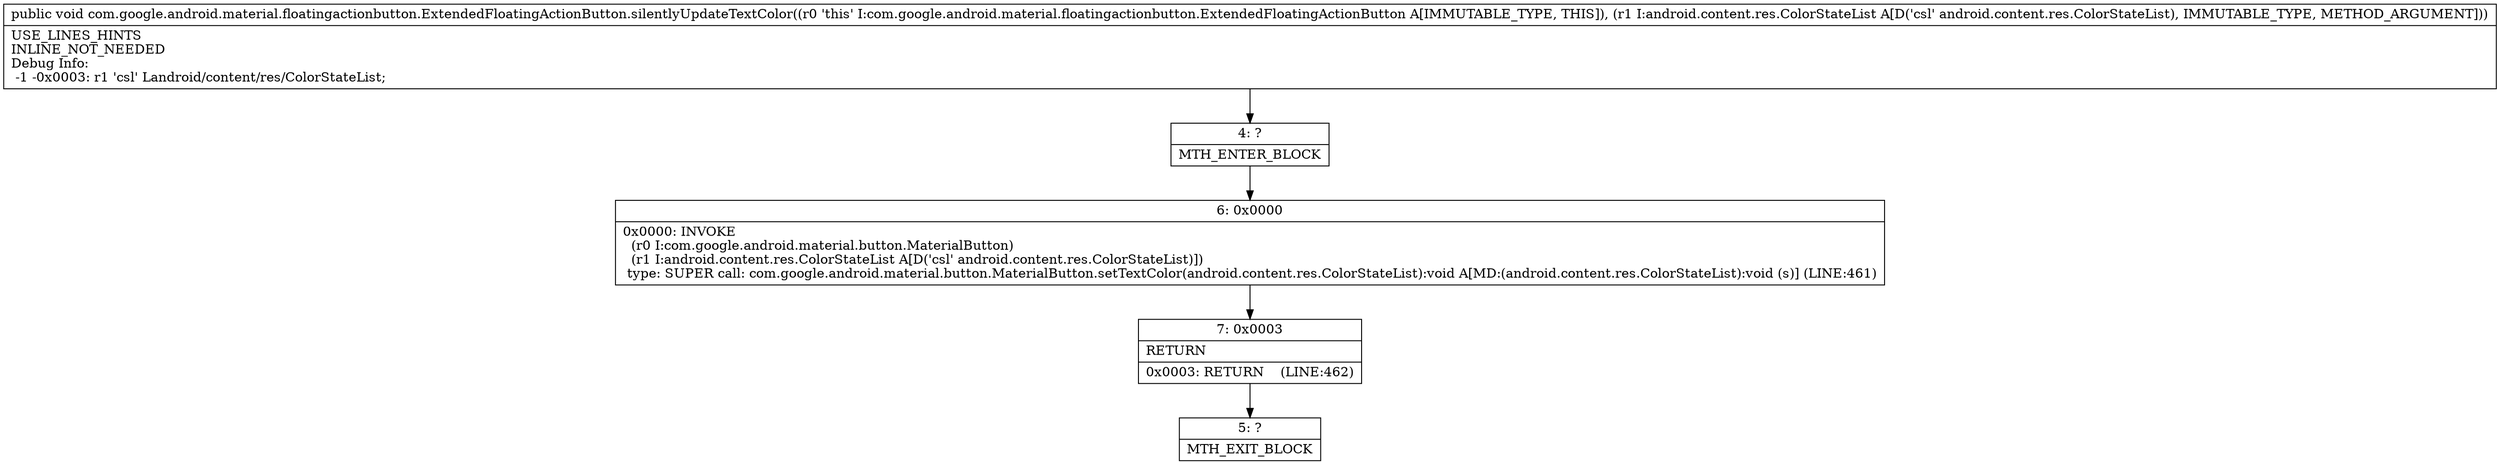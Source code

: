 digraph "CFG forcom.google.android.material.floatingactionbutton.ExtendedFloatingActionButton.silentlyUpdateTextColor(Landroid\/content\/res\/ColorStateList;)V" {
Node_4 [shape=record,label="{4\:\ ?|MTH_ENTER_BLOCK\l}"];
Node_6 [shape=record,label="{6\:\ 0x0000|0x0000: INVOKE  \l  (r0 I:com.google.android.material.button.MaterialButton)\l  (r1 I:android.content.res.ColorStateList A[D('csl' android.content.res.ColorStateList)])\l type: SUPER call: com.google.android.material.button.MaterialButton.setTextColor(android.content.res.ColorStateList):void A[MD:(android.content.res.ColorStateList):void (s)] (LINE:461)\l}"];
Node_7 [shape=record,label="{7\:\ 0x0003|RETURN\l|0x0003: RETURN    (LINE:462)\l}"];
Node_5 [shape=record,label="{5\:\ ?|MTH_EXIT_BLOCK\l}"];
MethodNode[shape=record,label="{public void com.google.android.material.floatingactionbutton.ExtendedFloatingActionButton.silentlyUpdateTextColor((r0 'this' I:com.google.android.material.floatingactionbutton.ExtendedFloatingActionButton A[IMMUTABLE_TYPE, THIS]), (r1 I:android.content.res.ColorStateList A[D('csl' android.content.res.ColorStateList), IMMUTABLE_TYPE, METHOD_ARGUMENT]))  | USE_LINES_HINTS\lINLINE_NOT_NEEDED\lDebug Info:\l  \-1 \-0x0003: r1 'csl' Landroid\/content\/res\/ColorStateList;\l}"];
MethodNode -> Node_4;Node_4 -> Node_6;
Node_6 -> Node_7;
Node_7 -> Node_5;
}

